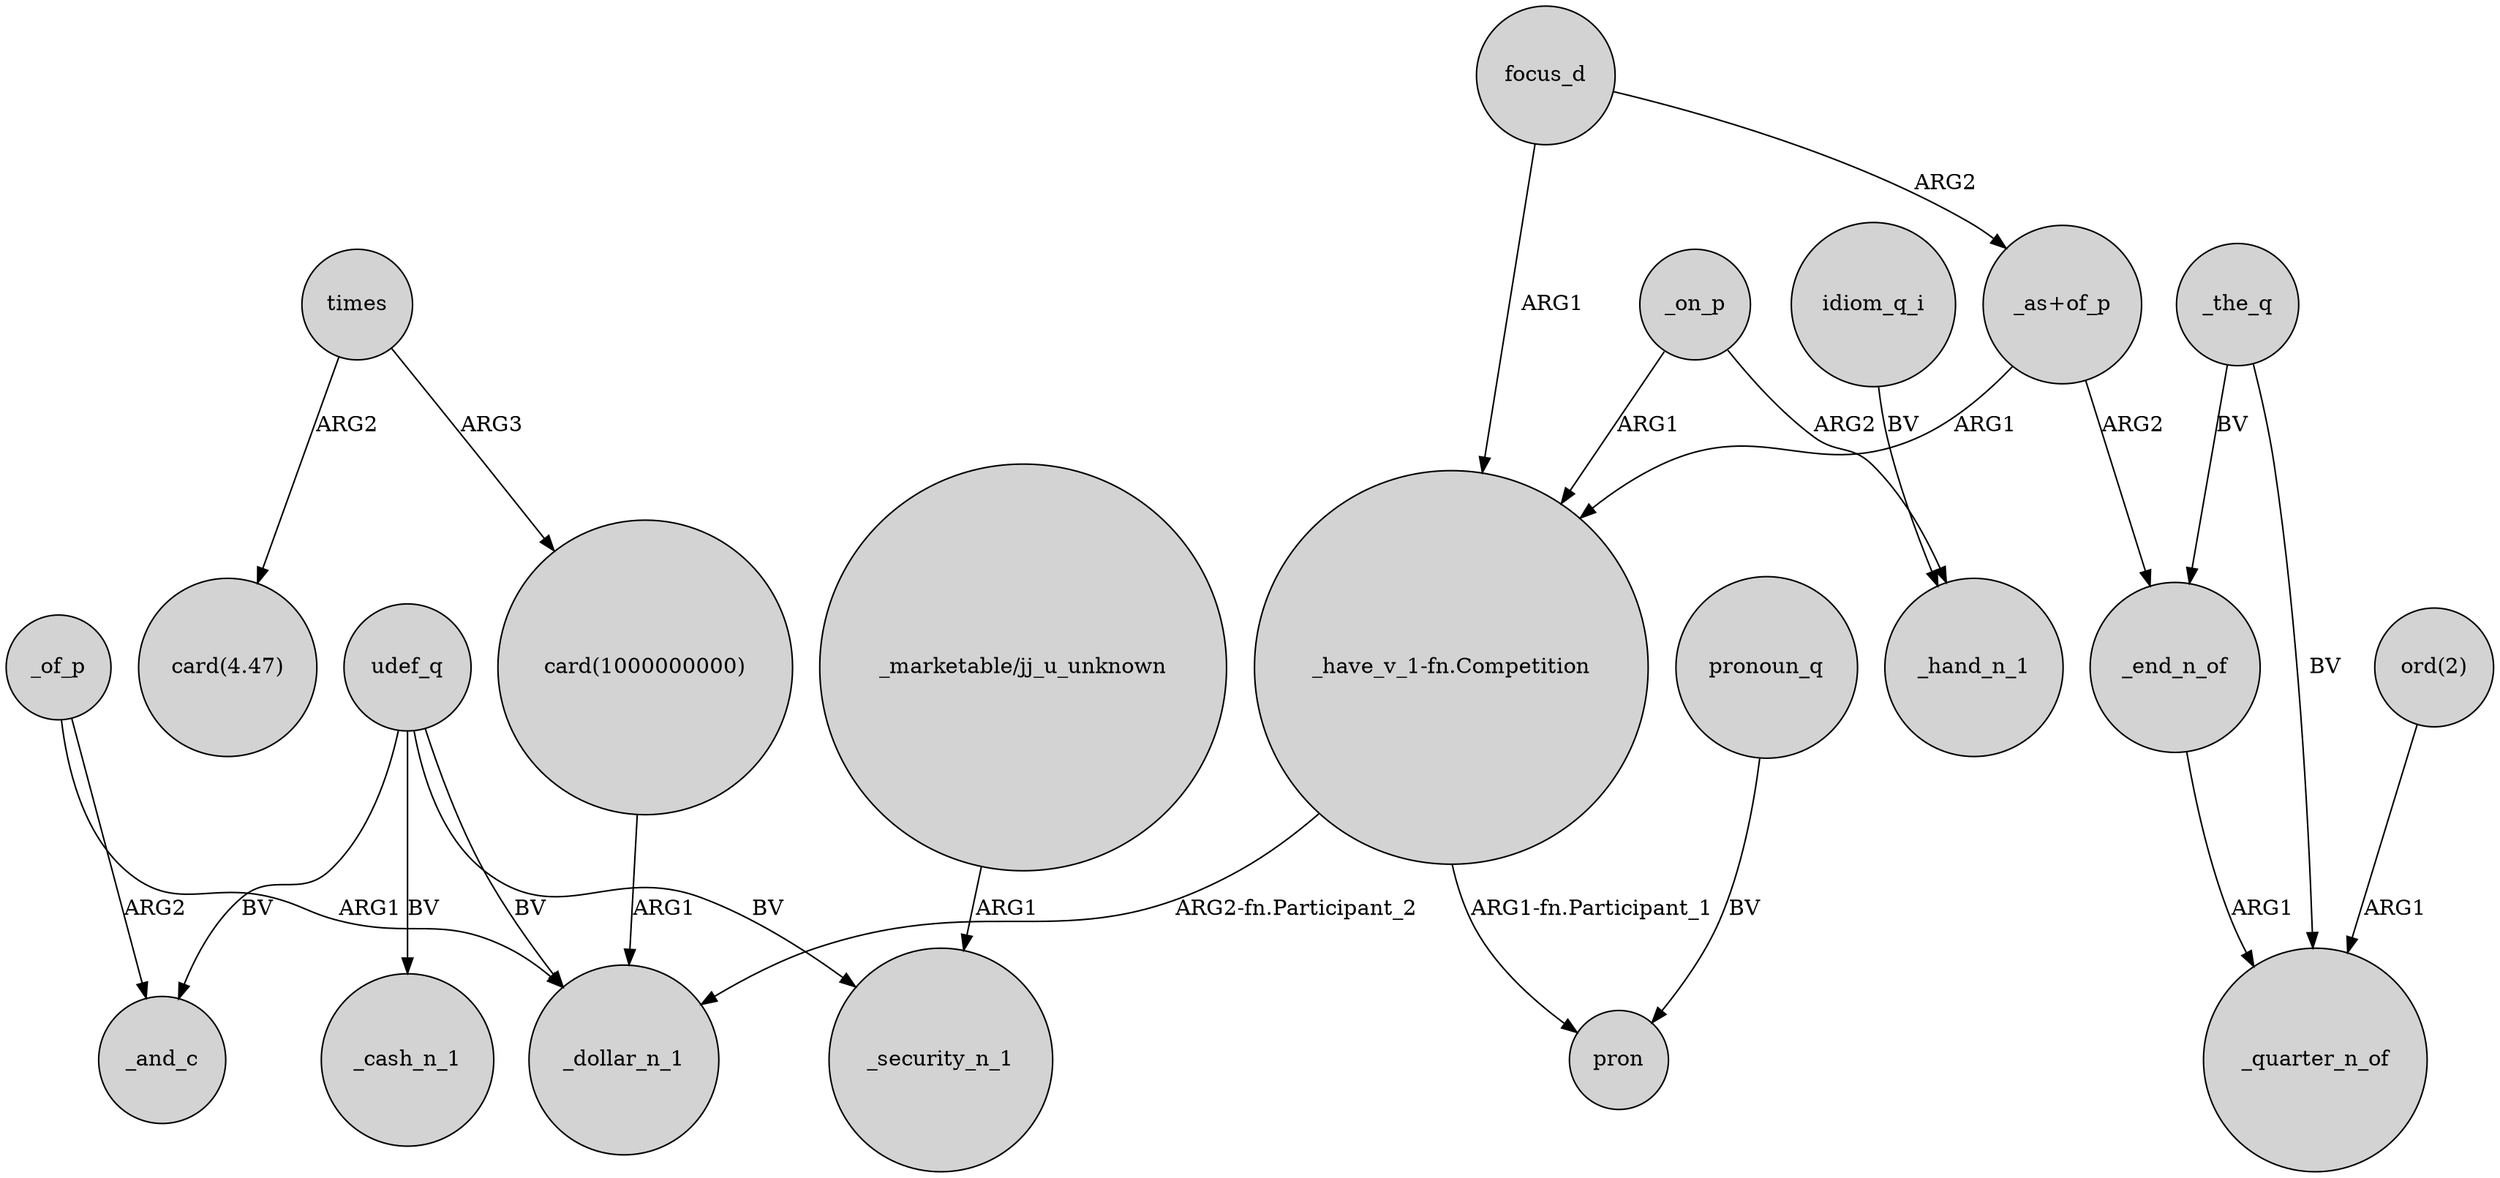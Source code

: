 digraph {
	node [shape=circle style=filled]
	_of_p -> _dollar_n_1 [label=ARG1]
	"card(1000000000)" -> _dollar_n_1 [label=ARG1]
	udef_q -> _cash_n_1 [label=BV]
	_of_p -> _and_c [label=ARG2]
	times -> "card(4.47)" [label=ARG2]
	"_as+of_p" -> "_have_v_1-fn.Competition" [label=ARG1]
	"_have_v_1-fn.Competition" -> pron [label="ARG1-fn.Participant_1"]
	"_have_v_1-fn.Competition" -> _dollar_n_1 [label="ARG2-fn.Participant_2"]
	focus_d -> "_have_v_1-fn.Competition" [label=ARG1]
	focus_d -> "_as+of_p" [label=ARG2]
	_the_q -> _quarter_n_of [label=BV]
	udef_q -> _and_c [label=BV]
	times -> "card(1000000000)" [label=ARG3]
	udef_q -> _security_n_1 [label=BV]
	idiom_q_i -> _hand_n_1 [label=BV]
	_on_p -> _hand_n_1 [label=ARG2]
	pronoun_q -> pron [label=BV]
	_on_p -> "_have_v_1-fn.Competition" [label=ARG1]
	udef_q -> _dollar_n_1 [label=BV]
	"_as+of_p" -> _end_n_of [label=ARG2]
	"ord(2)" -> _quarter_n_of [label=ARG1]
	_end_n_of -> _quarter_n_of [label=ARG1]
	"_marketable/jj_u_unknown" -> _security_n_1 [label=ARG1]
	_the_q -> _end_n_of [label=BV]
}
